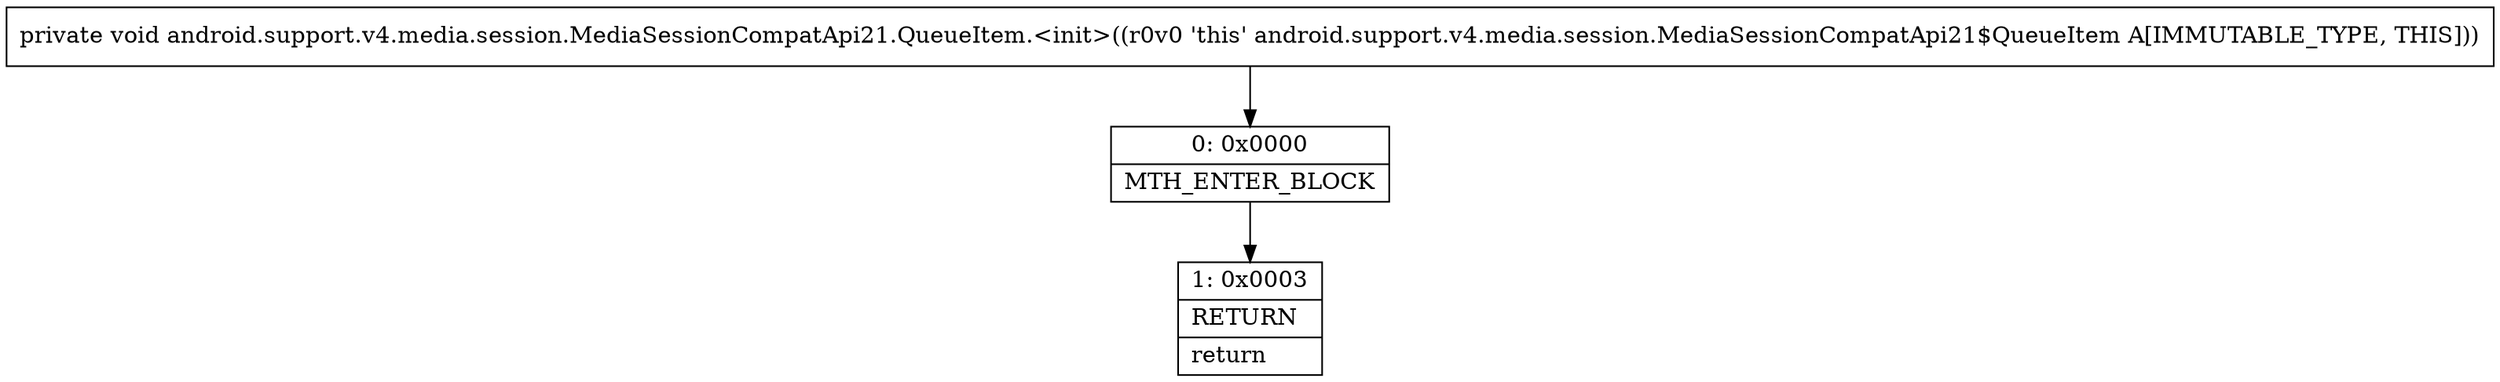 digraph "CFG forandroid.support.v4.media.session.MediaSessionCompatApi21.QueueItem.\<init\>()V" {
Node_0 [shape=record,label="{0\:\ 0x0000|MTH_ENTER_BLOCK\l}"];
Node_1 [shape=record,label="{1\:\ 0x0003|RETURN\l|return\l}"];
MethodNode[shape=record,label="{private void android.support.v4.media.session.MediaSessionCompatApi21.QueueItem.\<init\>((r0v0 'this' android.support.v4.media.session.MediaSessionCompatApi21$QueueItem A[IMMUTABLE_TYPE, THIS])) }"];
MethodNode -> Node_0;
Node_0 -> Node_1;
}

